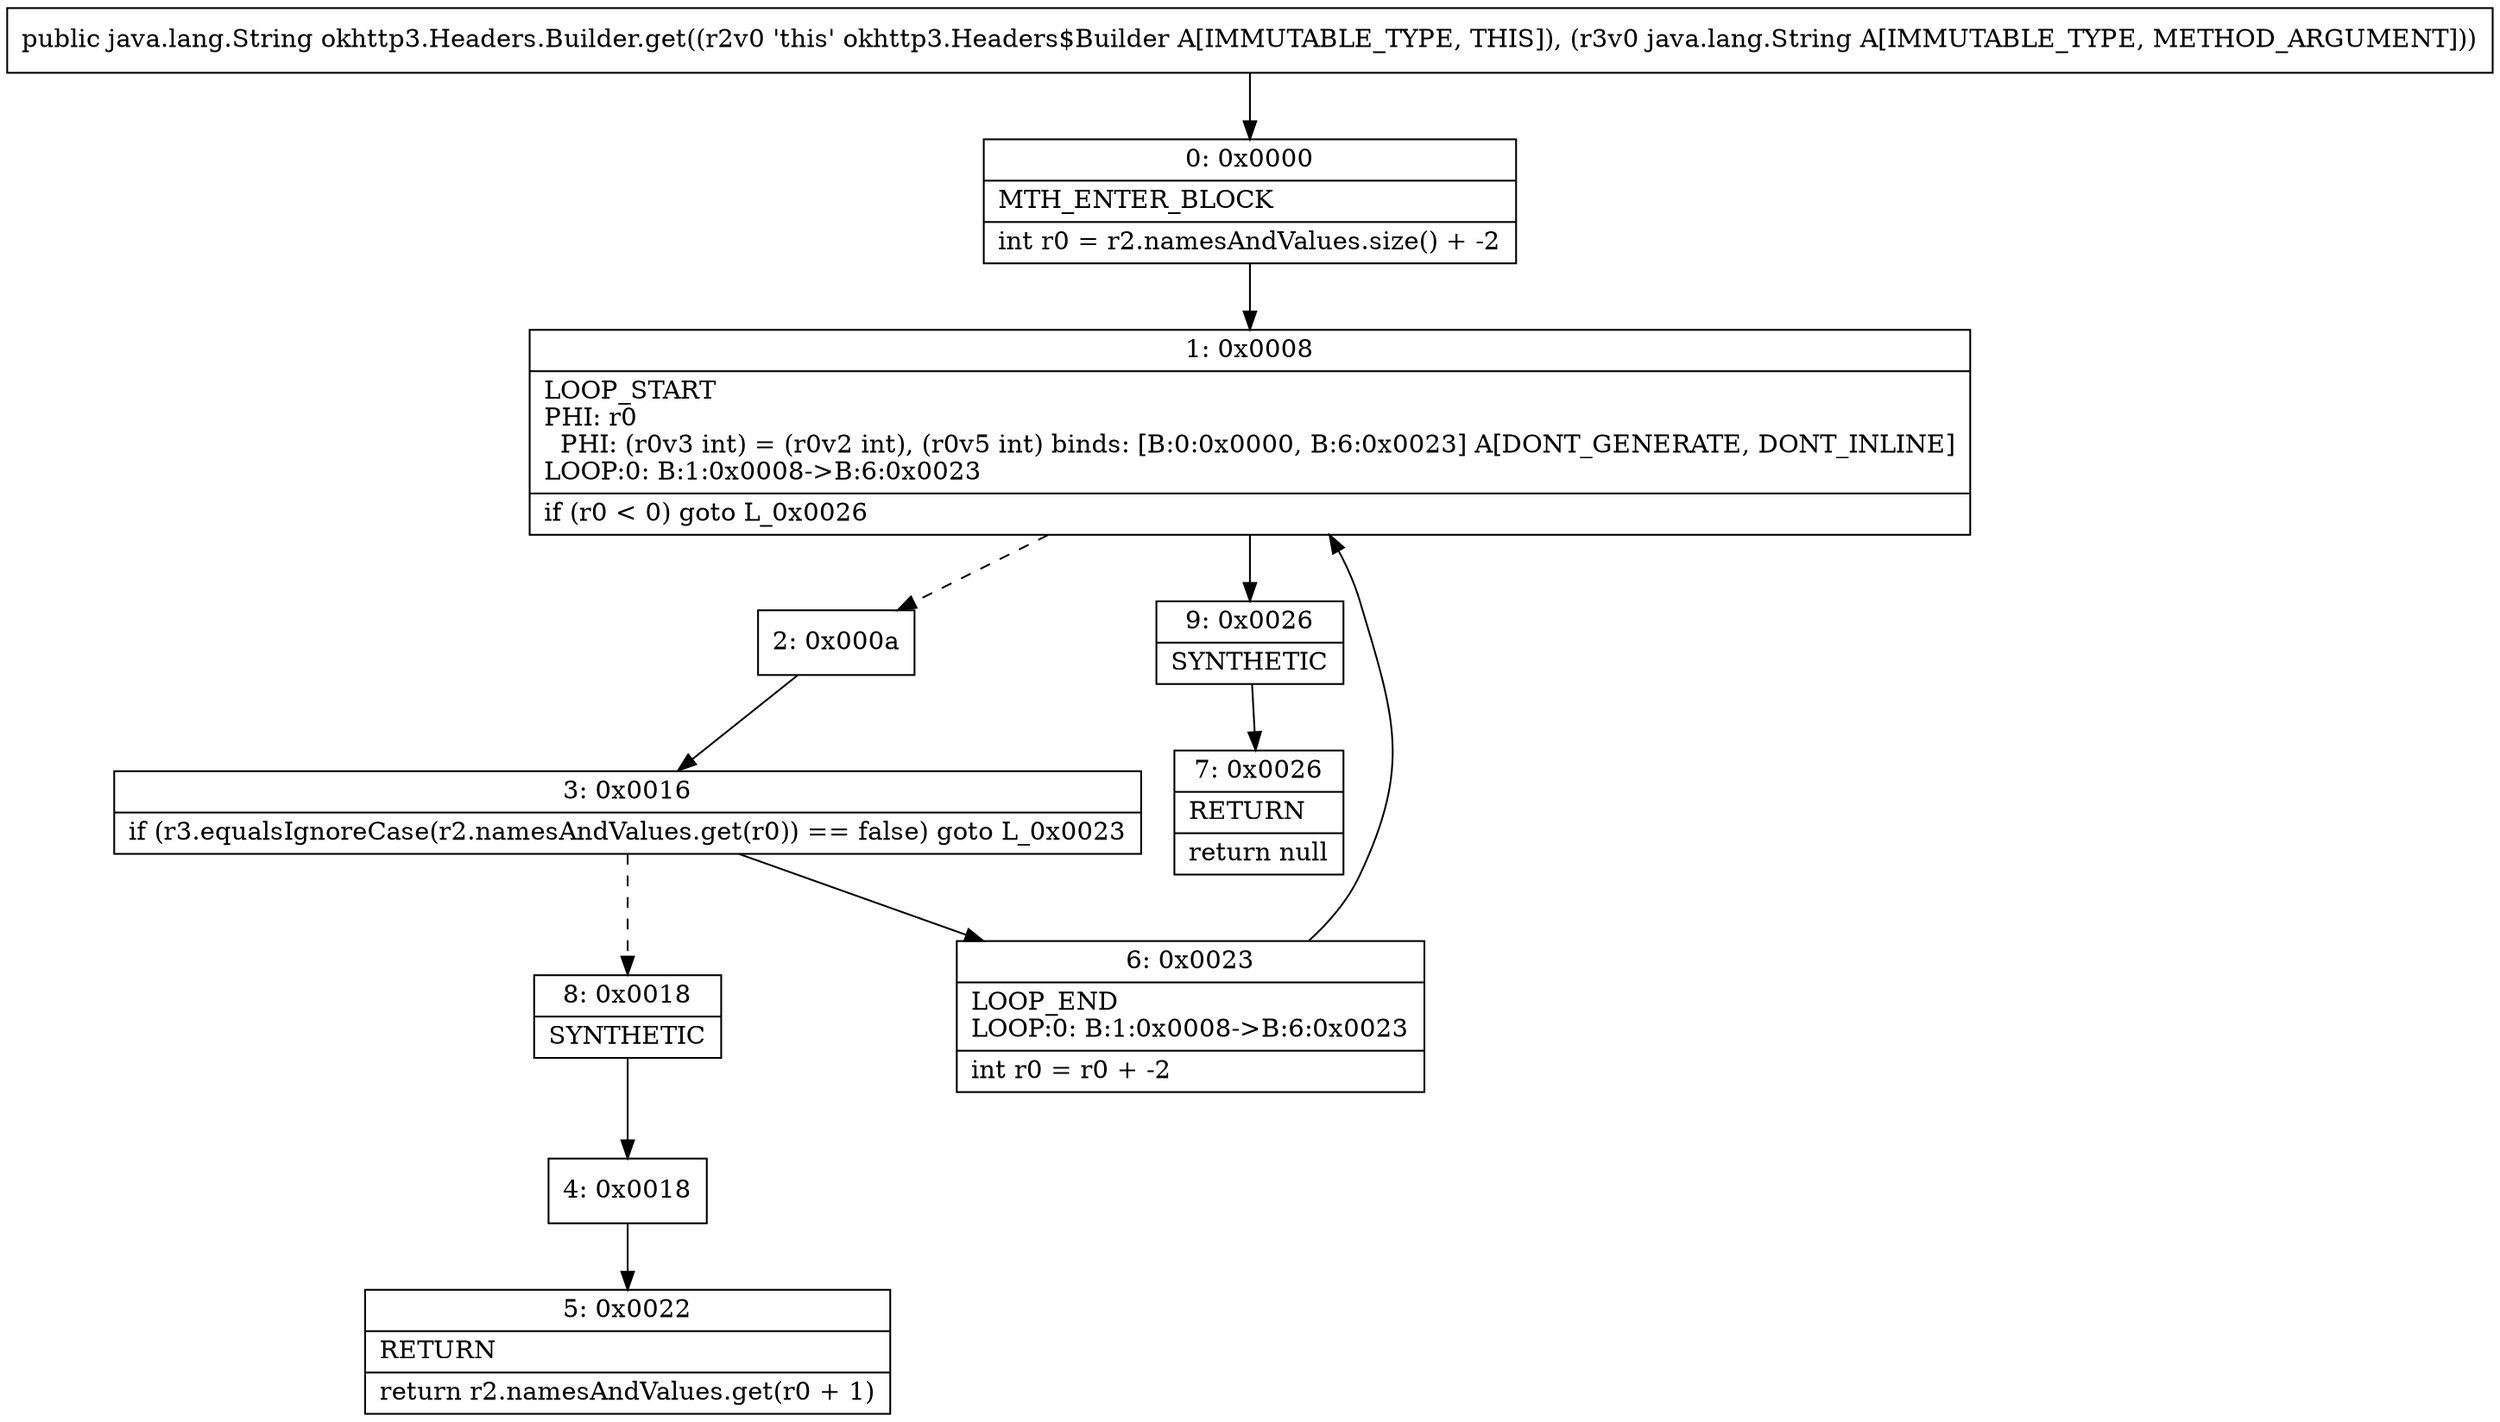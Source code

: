 digraph "CFG forokhttp3.Headers.Builder.get(Ljava\/lang\/String;)Ljava\/lang\/String;" {
Node_0 [shape=record,label="{0\:\ 0x0000|MTH_ENTER_BLOCK\l|int r0 = r2.namesAndValues.size() + \-2\l}"];
Node_1 [shape=record,label="{1\:\ 0x0008|LOOP_START\lPHI: r0 \l  PHI: (r0v3 int) = (r0v2 int), (r0v5 int) binds: [B:0:0x0000, B:6:0x0023] A[DONT_GENERATE, DONT_INLINE]\lLOOP:0: B:1:0x0008\-\>B:6:0x0023\l|if (r0 \< 0) goto L_0x0026\l}"];
Node_2 [shape=record,label="{2\:\ 0x000a}"];
Node_3 [shape=record,label="{3\:\ 0x0016|if (r3.equalsIgnoreCase(r2.namesAndValues.get(r0)) == false) goto L_0x0023\l}"];
Node_4 [shape=record,label="{4\:\ 0x0018}"];
Node_5 [shape=record,label="{5\:\ 0x0022|RETURN\l|return r2.namesAndValues.get(r0 + 1)\l}"];
Node_6 [shape=record,label="{6\:\ 0x0023|LOOP_END\lLOOP:0: B:1:0x0008\-\>B:6:0x0023\l|int r0 = r0 + \-2\l}"];
Node_7 [shape=record,label="{7\:\ 0x0026|RETURN\l|return null\l}"];
Node_8 [shape=record,label="{8\:\ 0x0018|SYNTHETIC\l}"];
Node_9 [shape=record,label="{9\:\ 0x0026|SYNTHETIC\l}"];
MethodNode[shape=record,label="{public java.lang.String okhttp3.Headers.Builder.get((r2v0 'this' okhttp3.Headers$Builder A[IMMUTABLE_TYPE, THIS]), (r3v0 java.lang.String A[IMMUTABLE_TYPE, METHOD_ARGUMENT])) }"];
MethodNode -> Node_0;
Node_0 -> Node_1;
Node_1 -> Node_2[style=dashed];
Node_1 -> Node_9;
Node_2 -> Node_3;
Node_3 -> Node_6;
Node_3 -> Node_8[style=dashed];
Node_4 -> Node_5;
Node_6 -> Node_1;
Node_8 -> Node_4;
Node_9 -> Node_7;
}

